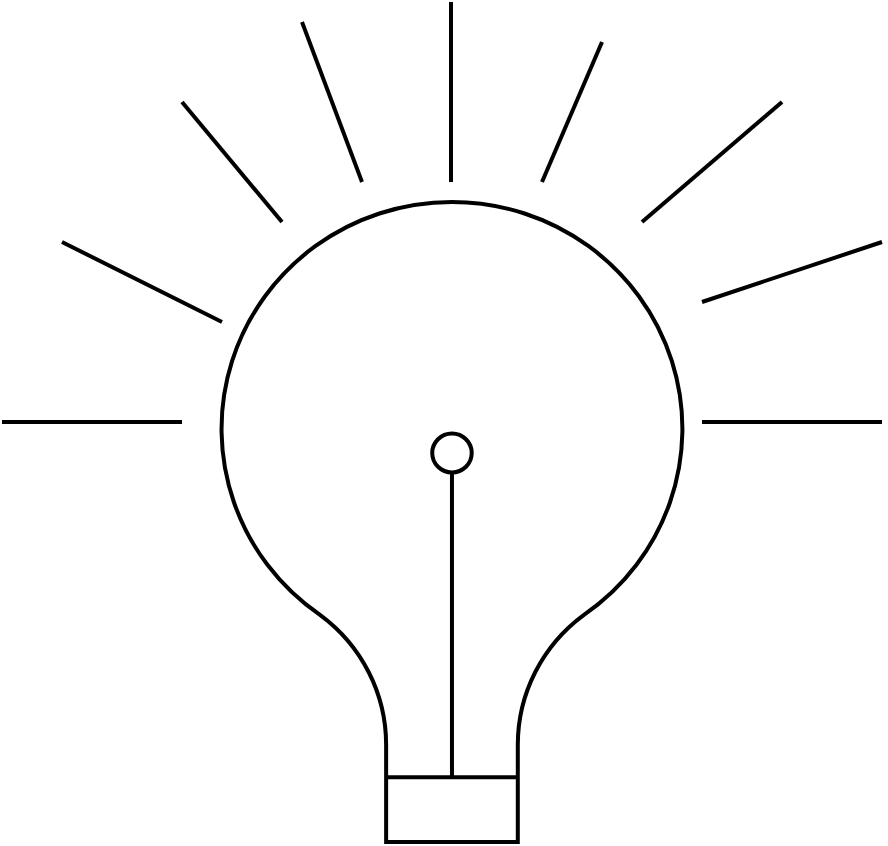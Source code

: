 <mxfile version="12.5.4" type="device"><diagram id="zzhgLxZiW2Xsq8InO_xb" name="Page-1"><mxGraphModel dx="1656" dy="834" grid="1" gridSize="10" guides="1" tooltips="1" connect="1" arrows="1" fold="1" page="1" pageScale="1" pageWidth="1169" pageHeight="827" math="0" shadow="0"><root><mxCell id="0"/><mxCell id="1" parent="0"/><mxCell id="cX5W_8AZlSjD6mF1APpc-1" value="" style="html=1;verticalLabelPosition=bottom;align=center;labelBackgroundColor=#ffffff;verticalAlign=top;strokeWidth=2;strokeColor=#000000;shadow=0;dashed=0;shape=mxgraph.ios7.icons.lightbulb;" vertex="1" parent="1"><mxGeometry x="480" y="160" width="250" height="320" as="geometry"/></mxCell><mxCell id="cX5W_8AZlSjD6mF1APpc-3" value="" style="endArrow=none;html=1;strokeWidth=2;" edge="1" parent="1"><mxGeometry width="50" height="50" relative="1" as="geometry"><mxPoint x="380" y="270" as="sourcePoint"/><mxPoint x="470" y="270" as="targetPoint"/></mxGeometry></mxCell><mxCell id="cX5W_8AZlSjD6mF1APpc-4" value="" style="endArrow=none;html=1;strokeWidth=2;" edge="1" parent="1"><mxGeometry width="50" height="50" relative="1" as="geometry"><mxPoint x="730" y="270" as="sourcePoint"/><mxPoint x="820" y="270" as="targetPoint"/></mxGeometry></mxCell><mxCell id="cX5W_8AZlSjD6mF1APpc-5" value="" style="endArrow=none;html=1;strokeWidth=2;" edge="1" parent="1"><mxGeometry width="50" height="50" relative="1" as="geometry"><mxPoint x="410" y="180" as="sourcePoint"/><mxPoint x="490" y="220" as="targetPoint"/></mxGeometry></mxCell><mxCell id="cX5W_8AZlSjD6mF1APpc-6" value="" style="endArrow=none;html=1;strokeWidth=2;" edge="1" parent="1"><mxGeometry width="50" height="50" relative="1" as="geometry"><mxPoint x="470" y="110" as="sourcePoint"/><mxPoint x="520" y="170" as="targetPoint"/></mxGeometry></mxCell><mxCell id="cX5W_8AZlSjD6mF1APpc-7" value="" style="endArrow=none;html=1;strokeWidth=2;" edge="1" parent="1"><mxGeometry width="50" height="50" relative="1" as="geometry"><mxPoint x="730" y="210" as="sourcePoint"/><mxPoint x="820" y="180" as="targetPoint"/></mxGeometry></mxCell><mxCell id="cX5W_8AZlSjD6mF1APpc-8" value="" style="endArrow=none;html=1;strokeWidth=2;" edge="1" parent="1"><mxGeometry width="50" height="50" relative="1" as="geometry"><mxPoint x="700" y="170" as="sourcePoint"/><mxPoint x="770" y="110" as="targetPoint"/></mxGeometry></mxCell><mxCell id="cX5W_8AZlSjD6mF1APpc-9" value="" style="endArrow=none;html=1;strokeWidth=2;" edge="1" parent="1"><mxGeometry width="50" height="50" relative="1" as="geometry"><mxPoint x="604.5" y="60" as="sourcePoint"/><mxPoint x="604.5" y="150" as="targetPoint"/></mxGeometry></mxCell><mxCell id="cX5W_8AZlSjD6mF1APpc-10" value="" style="endArrow=none;html=1;strokeWidth=2;" edge="1" parent="1"><mxGeometry width="50" height="50" relative="1" as="geometry"><mxPoint x="530" y="70" as="sourcePoint"/><mxPoint x="560" y="150" as="targetPoint"/></mxGeometry></mxCell><mxCell id="cX5W_8AZlSjD6mF1APpc-11" value="" style="endArrow=none;html=1;strokeWidth=2;" edge="1" parent="1"><mxGeometry width="50" height="50" relative="1" as="geometry"><mxPoint x="680" y="80" as="sourcePoint"/><mxPoint x="650" y="150" as="targetPoint"/></mxGeometry></mxCell></root></mxGraphModel></diagram></mxfile>